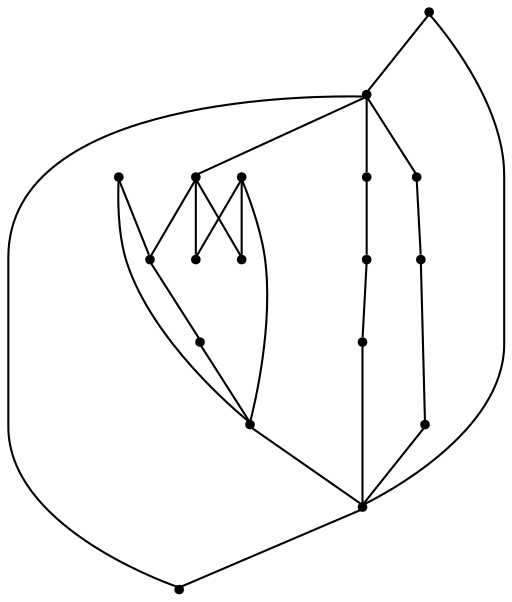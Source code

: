 graph {
  node [shape=point,comment="{\"directed\":false,\"doi\":\"10.1007/978-3-540-70904-6_23\",\"figure\":\"1 (2)\"}"]

  v0 [pos="1195.5682049418604,1968.0580880906855"]
  v1 [pos="1174.6924282340115,1908.0289310879186"]
  v2 [pos="1160.6576126453488,1863.5934935675737"]
  v3 [pos="1138.0449990915697,1858.915403154162"]
  v4 [pos="1141.1633312136628,1911.1486858791784"]
  v5 [pos="1134.1484193313954,1813.7018309699174"]
  v6 [pos="1118.5539289607557,1831.6310352749301"]
  v7 [pos="1109.9773074127907,1848.7820731268998"]
  v8 [pos="1098.7137490915698,1868.4320555792924"]
  v9 [pos="1091.0873546511627,1945.5236858791784"]
  v10 [pos="1084.246425327035,1817.5997522142206"]
  v11 [pos="1080.8176780523256,1900.2955860561801"]
  v12 [pos="1060.0753134084302,1839.427895016141"]
  v13 [pos="1034.0454623909882,1887.7747959560827"]
  v14 [pos="1007.1706577034884,1968.249776628283"]
  v15 [pos="1006.2736237281975,1780.1789389716262"]
  v16 [pos="1194.9639398619188,1780.1799880133742"]
  v17 [pos="1173.1338344840117,1841.766368018257"]

  v15 -- v13 [id="-2",pos="1006.2736237281975,1780.1789389716262 1034.0454623909882,1887.7747959560827 1034.0454623909882,1887.7747959560827 1034.0454623909882,1887.7747959560827"]
  v14 -- v0 [id="-3",pos="1007.1706577034884,1968.249776628283 1195.5682049418604,1968.0580880906855 1195.5682049418604,1968.0580880906855 1195.5682049418604,1968.0580880906855"]
  v14 -- v15 [id="-4",pos="1007.1706577034884,1968.249776628283 1006.2736237281975,1780.1789389716262 1006.2736237281975,1780.1789389716262 1006.2736237281975,1780.1789389716262"]
  v15 -- v10 [id="-5",pos="1006.2736237281975,1780.1789389716262 1084.246425327035,1817.5997522142206 1084.246425327035,1817.5997522142206 1084.246425327035,1817.5997522142206"]
  v15 -- v16 [id="-6",pos="1006.2736237281975,1780.1789389716262 1194.9639398619188,1780.1799880133742 1194.9639398619188,1780.1799880133742 1194.9639398619188,1780.1799880133742"]
  v15 -- v12 [id="-7",pos="1006.2736237281975,1780.1789389716262 1012.4967114825581,1785.9445995754675 1012.4967114825581,1785.9445995754675 1012.4967114825581,1785.9445995754675 1018.4936409883721,1792.0154359605585 1030.4875,1804.1653739081496 1039.1765806686046,1814.0820609198684 1047.8657885174418,1823.998747931587 1053.2500908430231,1831.6862530178503 1055.942242005814,1835.5321036444777 1056.7835392441862,1836.733892228869 1057.0990257085755,1837.1845629480158 1060.0753134084302,1839.427895016141"]
  v13 -- v11 [id="-9",pos="1034.0454623909882,1887.7747959560827 1041.035319767442,1888.4737438625768 1041.035319767442,1888.4737438625768 1041.035319767442,1888.4737438625768 1045.5402979651162,1889.661259121366 1054.5544513081395,1892.0320934719518 1061.9391715116278,1894.4029278225378 1069.319694767442,1896.7737621731237 1075.070784883721,1899.1445965237097 1080.8176780523256,1900.2955860561801"]
  v12 -- v8 [id="-12",pos="1060.0753134084302,1839.427895016141 1064.0646075581394,1842.732090420194 1064.0646075581394,1842.732090420194 1064.0646075581394,1842.732090420194 1067.7569040697674,1844.9612723456496 1075.1374273255815,1849.4237052069777 1081.3636627906976,1853.9570914374465 1087.593968023256,1858.4903505113398 1092.6698582848837,1863.1070242987746 1095.207867005814,1865.4112286037878 1098.7137490915698,1868.4320555792924 1098.7137490915698,1868.4320555792924 1098.7137490915698,1868.4320555792924"]
  v2 -- v1 [id="-14",pos="1160.6576126453488,1863.5934935675737 1162.6454396802326,1870.9445741441523 1164.8,1878.3279207017695 1167.104632994186,1885.7070710923945 1169.4091388081395,1893.0862214830195 1171.8721111918605,1900.4695680406367 1173.1015625,1904.1611777411574 1174.6924282340115,1908.0289310879186 1174.6924282340115,1908.0289310879186 1174.6924282340115,1908.0289310879186"]
  v10 -- v7 [id="-15",pos="1084.246425327035,1817.5997522142206 1087.1314135174418,1821.436161465116 1087.1314135174418,1821.436161465116 1087.1314135174418,1821.436161465116 1089.4401162790698,1824.5111889309362 1094.0534520348838,1830.6612438625768 1098.2084302325582,1835.7361899481887 1102.359211482558,1840.8112631903762 1106.0474382267441,1844.807031419543 1109.9773074127907,1848.7820731268998"]
  v10 -- v6 [id="-16",pos="1084.246425327035,1817.5997522142206 1090.0527434593023,1818.2070202297643 1090.0527434593023,1818.2070202297643 1090.0527434593023,1818.2070202297643 1092.9782703488372,1818.9778433905715 1098.8210574127907,1820.5154207017695 1104.0470203488371,1822.8987163967565 1109.277180232558,1825.2820120917434 1113.890515988372,1828.511153327095 1118.5539289607557,1831.6310352749301"]
  v9 -- v0 [id="-17",pos="1091.0873546511627,1945.5236858791784 1195.5682049418604,1968.0580880906855 1195.5682049418604,1968.0580880906855 1195.5682049418604,1968.0580880906855"]
  v10 -- v5 [id="-18",pos="1084.246425327035,1817.5997522142206 1134.1484193313954,1813.7018309699174 1134.1484193313954,1813.7018309699174 1134.1484193313954,1813.7018309699174"]
  v8 -- v4 [id="-19",pos="1098.7137490915698,1868.4320555792924 1101.8216206395348,1872.944492763944 1101.8216206395348,1872.944492763944 1101.8216206395348,1872.944492763944 1105.4348110465116,1876.7903433905715 1112.6611918604651,1884.4778484768347 1119.583230377907,1891.4737489488398 1126.501199127907,1898.4695222642695 1133.1149527616278,1904.7778871324335 1136.4239280523257,1907.9279369778112 1137.4566712845203,1908.9122878180617 1137.8439499965934,1909.2814193831557 1141.1633312136628,1911.1486858791784"]
  v2 -- v5 [id="-22",pos="1160.6576126453488,1863.5934935675737 1159.240992772302,1859.9681582715784 1159.0783759538517,1859.608295228747 1158.644731104651,1858.6486604478632 1157.261137354651,1855.5695639716262 1154.4939498546512,1849.4237052069777 1150.4182049418605,1841.6569815741652 1146.3424600290698,1833.8903850979284 1140.9580305232557,1824.5111889309362 1138.2700763081396,1819.8236889309362 1134.1484193313954,1813.7018309699174 1134.1484193313954,1813.7018309699174 1134.1484193313954,1813.7018309699174"]
  v5 -- v17 [id="-28",pos="1134.1484193313954,1813.7018309699174 1173.1338344840117,1841.766368018257 1173.1338344840117,1841.766368018257 1173.1338344840117,1841.766368018257"]
  v3 -- v6 [id="-30",pos="1138.0449990915697,1858.915403154162 1135.0403343023256,1854.1112052069777 1135.0403343023256,1854.1112052069777 1135.0403343023256,1854.1112052069777 1133.577507267442,1851.573668585884 1130.6561773255814,1846.4987225002722 1127.6556140988373,1842.3487133449987 1124.655050872093,1838.194508022733 1121.5836482558138,1834.9695629543737 1118.5539289607557,1831.6310352749301"]
  v4 -- v0 [id="-32",pos="1141.1633312136628,1911.1486858791784 1146.1881904069767,1916.923756069608 1146.1881904069767,1916.923756069608 1146.1881904069767,1916.923756069608 1151.2642078488373,1921.8445883856887 1161.4119186046512,1931.6862530178503 1170.334375,1941.0612530178503 1179.2526344476744,1950.4403220282668 1186.941569767442,1959.361245897082 1190.7881359011628,1963.819482591418 1195.5682049418604,1968.0580880906855 1195.5682049418604,1968.0580880906855 1195.5682049418604,1968.0580880906855"]
  v3 -- v1 [id="-35",pos="1138.0449990915697,1858.915403154162 1174.6924282340115,1908.0289310879186 1174.6924282340115,1908.0289310879186 1174.6924282340115,1908.0289310879186"]
  v3 -- v7 [id="-40",pos="1138.0449990915697,1858.915403154162 1132.0397710755815,1856.6487418280715 1126.659538517442,1854.3403413560663 1122.1212390988371,1852.648650275337 1117.5829396802326,1850.9611553616003 1113.8947129360465,1849.8821046617304 1109.9773074127907,1848.7820731268998"]
  v17 -- v1 [id="-42",pos="1173.1338344840117,1841.766368018257 1174.6924282340115,1908.0289310879186 1174.6924282340115,1908.0289310879186 1174.6924282340115,1908.0289310879186"]
  v1 -- v0 [id="-45",pos="1174.6924282340115,1908.0289310879186 1195.5682049418604,1968.0580880906855 1195.5682049418604,1968.0580880906855 1195.5682049418604,1968.0580880906855"]
  v0 -- v16 [id="-49",pos="1195.5682049418604,1968.0580880906855 1194.9639398619188,1780.1799880133742 1194.9639398619188,1780.1799880133742 1194.9639398619188,1780.1799880133742"]
  v11 -- v9 [id="-75",pos="1080.8176780523256,1900.2955860561801 1082.5929869186045,1904.0987438625768 1082.5929869186045,1904.0987438625768 1082.5929869186045,1904.0987438625768 1083.3974018895349,1906.636153327095 1085.018441133721,1911.7070304022902 1086.6895893895348,1919.0153545803503 1088.3607376453488,1926.32367875841 1090.0819949127906,1935.86957719591 1090.9446584302325,1940.6403647528762 1091.0873546511627,1945.5236858791784 1091.0873546511627,1945.5236858791784 1091.0873546511627,1945.5236858791784"]
}